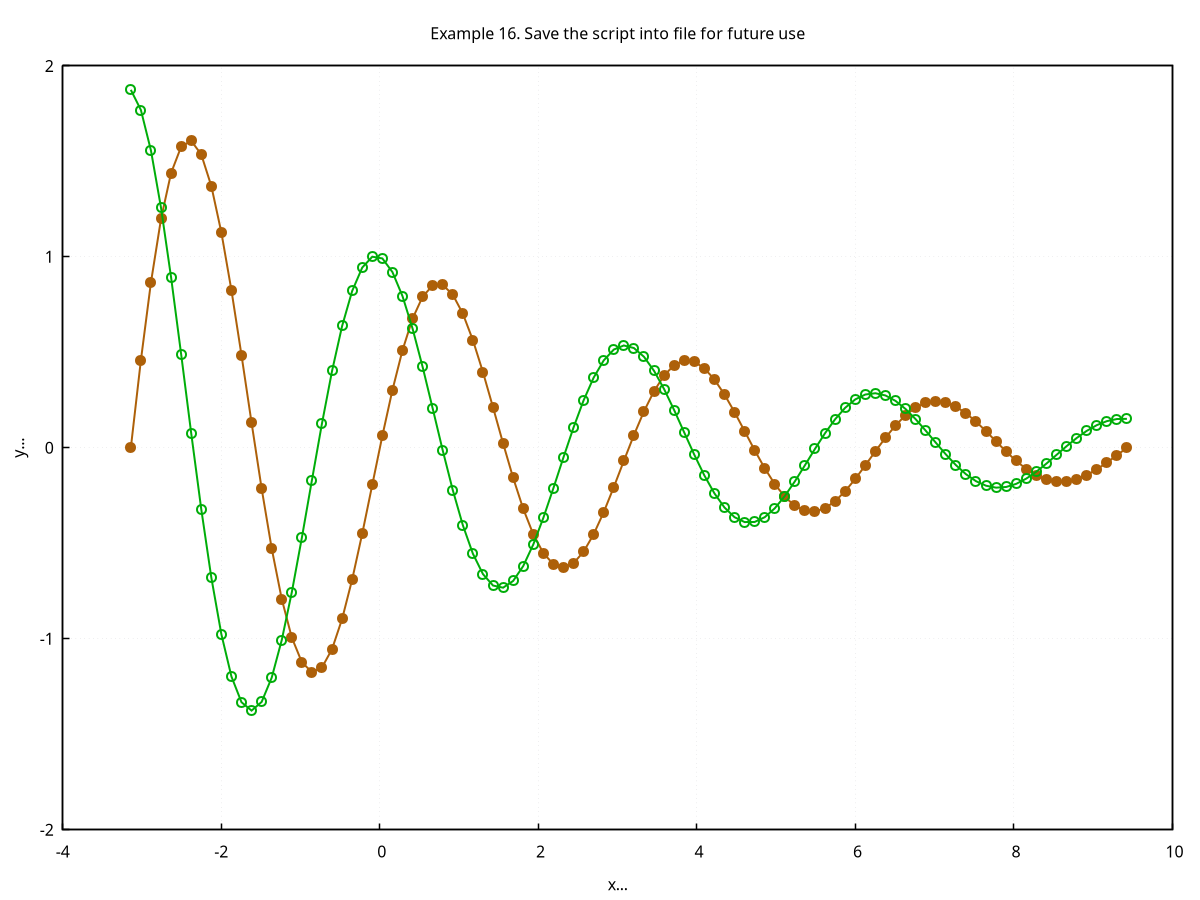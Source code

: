 # ogpf libray
# Rev. 0.22 of March 9th, 2018
# Licence: MIT

# gnuplot global setting
set term wxt size 640,480 enhanced font "verdana,10" title "ogpf libray: Rev. 0.22 of March 9th, 2018"

# ogpf extra configuration
# -------------------------------------------
# color definitions
set style line 1 lc rgb "#800000" lt 1 lw 2
set style line 2 lc rgb "#ff0000" lt 1 lw 2
set style line 3 lc rgb "#ff4500" lt 1 lw 2
set style line 4 lc rgb "#ffa500" lt 1 lw 2
set style line 5 lc rgb "#006400" lt 1 lw 2
set style line 6 lc rgb "#0000ff" lt 1 lw 2
set style line 7 lc rgb "#9400d3" lt 1 lw 2

# Axes
set border linewidth 1.15
set tics nomirror

# grid
# Add light grid to plot
set style line 102 lc rgb "#d6d7d9" lt 0 lw 1
set grid back ls 102

# plot style
set style data linespoints

# -------------------------------------------

 
# options
set border linewidth 1.5
set style line 1 lc rgb "#ad6009" lt 1 lw 2 pt 7 ps 1.5 # --- red like
set style line 2 lc rgb "#00ad09" lt 2 lw 2 pt 6 ps 1.5 # --- green like
unset key
set grid
set ytics 1
set tics scale 0.75


 
# plot scale
 
# Annotation: title and labels
set title "Example 16. Save the script into file for future use" font ","
set xlabel "x..." font ","
set ylabel "y..." font ","
 
# axes setting

plot "-" notitle with lp ls 1 \
, "-" notitle with lp ls 2
  -3.1415926535897931        4.5910932956073099E-016
  -3.0146596170811146       0.45896514904473829     
  -2.8877265805724361       0.86623710543612931     
  -2.7607935440637577        1.1986663098468120     
  -2.6338605075550792        1.4389736209770692     
  -2.5069274710464007        1.5765504259238865     
  -2.3799944345377222        1.6077980694092351     
  -2.2530613980290433        1.5360079820925832     
  -2.1261283615203652        1.3708128128162362     
  -1.9991953250116865        1.1272644493531387     
  -1.8722622885030080       0.82461559794077954     
  -1.7453292519943295       0.48489650884350100     
  -1.6183962154856508       0.13138683230696224     
  -1.4914631789769723      -0.21291574073836098     
  -1.3645301424682938      -0.52673322838778258     
  -1.2375971059596154      -0.79176537546083969     
  -1.1106640694509369      -0.99369742574039177     
 -0.98373103294225839       -1.1229064226466299     
 -0.85679799643357990       -1.1748363783478113     
 -0.72986495992490141       -1.1500350220302313     
 -0.60293192341622293       -1.0538665614193017     
 -0.47599888690754444      -0.89593462844136673     
 -0.34906585039886595      -0.68926618262142969     
 -0.22213281389018746      -0.44931972155031208     
  -9.5199777381508532E-002 -0.19288910205211812     
   3.1733259127169955E-002   6.3022664780474150E-002
  0.15866629563584844       0.30228706755106999     
  0.28559933214452693       0.51062489937436306     
  0.41253236865320542       0.67641606853702740     
  0.53946540516188390       0.79130146460986484     
  0.66639844167056239       0.85054918222043630     
  0.79333147817924088       0.85317365060500905     
  0.92026451468791937       0.80181238159117818     
   1.0471975511965983       0.70238011547514878     
   1.1741305877052763       0.56353321661508671     
   1.3010636242139553       0.39598752202052373     
   1.4279966607226333       0.21173995805146884     
   1.5549296972313122        2.3247824001673557E-002
   1.6818627337399903      -0.15738035472170656     
   1.8087957702486692      -0.31913189992679603     
   1.9357288067573473      -0.45273089514694098     
   2.0626618432660262      -0.55113773966300728     
   2.1895948797747042      -0.60988280630795222     
   2.3165279162833832      -0.62722135403240398     
   2.4434609527920612      -0.60410876544165193     
   2.5703939893007401      -0.54400656736728681     
   2.6973270258094182      -0.45253985646905065     
   2.8242600623180971      -0.33703511087653226     
   2.9511930988267761      -0.20597348467489635     
   3.0781261353354541       -6.8398279612224541E-002
   3.2050591718441330        6.6683734668667435E-002
   3.3319922083528111       0.19086905622417635     
   3.4589252448614900       0.29685804898230839     
   3.5858582813701680       0.37886107787468232     
   3.7127913178788470       0.43288922048518663     
   3.8397243543875250       0.45691691843814486     
   3.9666573908962039       0.45091264103010065     
   4.0935904274048820       0.41674215965023714     
   4.2205234639135609       0.35795684520797755     
   4.3474565004222390       0.27948604412769218     
   4.4743895369309179       0.18725770006301190     
   4.6013225734395959        8.7774721492865387E-002
   4.7282556099482749       -1.2323972555096072E-002
   4.8551886464569529      -0.10668926154255463     
   4.9821216829656318      -0.18964825917718633     
   5.1090547194743099      -0.25652893168773272     
   5.2359877559829897      -0.30390546770764099     
   5.3629207924916678      -0.32975283427111263     
   5.4898538290003458      -0.33350525852861274     
   5.6167868655090238      -0.31601969981040878     
   5.7437199020177037      -0.27945132135934708     
   5.8706529385263817      -0.22705317899291255     
   5.9975859750350597      -0.16291652286686867     
   6.1245190115437378       -9.1671045551204422E-002
   6.2514520480524176       -1.8165980875737363E-002
   6.3783850845610957        5.2846868111301751E-002
   6.5053181210697737       0.11700825900206352     
   6.6322511575784517       0.17060724921585479     
   6.7591841940871316       0.21078335127681919     
   6.8861172305958096       0.23566499602846475     
   7.0130502671044876       0.24443871654678440     
   7.1399833036131675       0.23734811530728547     
   7.2669163401218455       0.21562615593846746     
   7.3938493766305236       0.18136835440264576     
   7.5207824131392016       0.13735780011641915     
   7.6477154496478814        8.6855437090626778E-002
   7.7746484861565595        3.3370563232546419E-002
   7.9015815226652375       -1.9572985851168921E-002
   8.0285145591739155       -6.8659995473719038E-002
   8.1554475956825954      -0.11098281383648466     
   8.2823806321912734      -0.14420471818014433     
   8.4093136686999514      -0.16667915398796881     
   8.5362467052086295      -0.17751950491464763     
   8.6631797417173093      -0.17661743829312865     
   8.7901127782259874      -0.16461121398295633     
   8.9170458147346654      -0.14280843413983810     
   9.0439788512433452      -0.11307036569544616     
   9.1709118877520233       -7.7667039959304018E-002
   9.2978449242607013       -3.9113722750465707E-002
   9.4247779607693793       -1.1156713733494380E-016
e
  -3.1415926535897931        1.8744560875853382     
  -3.0146596170811146        1.7688961993700107     
  -2.8877265805724361        1.5569021730817934     
  -2.7607935440637577        1.2571250455838907     
  -2.6338605075550792       0.89283374777178126     
  -2.5069274710464007       0.49021766194763722     
  -2.3799944345377222        7.6588861602761210E-002
  -2.2530613980290433      -0.32139751811050421     
  -2.1261283615203652      -0.67939333929564472     
  -1.9991953250116865      -0.97678020564493484     
  -1.8722622885030080       -1.1977863361353154     
  -1.7453292519943295       -1.3322422088198980     
  -1.6183962154856508       -1.3759451583615907     
  -1.4914631789769723       -1.3306292714771919     
  -1.3645301424682938       -1.2035620206556739     
  -1.2375971059596154       -1.0068115768991988     
  -1.1106640694509369      -0.75624735500096707     
 -0.98373103294225839      -0.47035008756607311     
 -0.85679799643357990      -0.16891597020208116     
 -0.72986495992490141       0.12825807837297684     
 -0.60293192341622293       0.40262411462379694     
 -0.47599888690754444       0.63799216075974341     
 -0.34906585039886595       0.82143544939278557     
 -0.22213281389018746       0.94394486614852868     
  -9.5199777381508532E-002   1.0008036952904282     
   3.1733259127169955E-002  0.99167285950225226     
  0.15866629563584844       0.92039560536208764     
  0.28559933214452693       0.79454785262403649     
  0.41253236865320542       0.62477518221596418     
  0.53946540516188390       0.42396887760326984     
  0.66639844167056239       0.20634099894964789     
  0.79333147817924088       -1.3538126360766806E-002
  0.92026451468791937      -0.22167737869623730     
   1.0471975511965983      -0.40551934874301870     
   1.1741305877052763      -0.55466203558119076     
   1.3010636242139553      -0.66140875832780088     
   1.4279966607226333      -0.72112007309883253     
   1.5549296972313122      -0.73235528273599537     
   1.6818627337399903      -0.69680502300307001     
   1.8087957702486692      -0.61902952361249919     
   1.9357288067573473      -0.50602868633910469     
   2.0626618432660262      -0.36667944467804209     
   2.1895948797747042      -0.21108249153981332     
   2.3165279162833832       -4.9864099010065284E-002
   2.4434609527920612       0.10652067462984451     
   2.5703939893007401       0.24843947487567977     
   2.6973270258094182       0.36764995601570144     
   2.8242600623180971       0.45775125821861368     
   2.9511930988267761       0.51449689176706170     
   3.0781261353354541       0.53595613905347328     
   3.2050591718441330       0.52252128523269592     
   3.3319922083528111       0.47676785347808170     
   3.4589252448614900       0.40318394448747619     
   3.5858582813701680       0.30779224553498374     
   3.7127913178788470       0.19769388288298254     
   3.8397243543875250        8.0566780662814072E-002
   3.9666573908962039       -3.5847555942831830E-002
   4.0935904274048820      -0.14423586380665537     
   4.2205234639135609      -0.23815356447885691     
   4.3474565004222390      -0.31238856741629328     
   4.4743895369309179      -0.36322926316475629     
   4.6013225734395959      -0.38862453282098414     
   4.7282556099482749      -0.38823101914260610     
   4.8551886464569529      -0.36335025656199665     
   4.9821216829656318      -0.31676508133736153     
   5.1090547194743099      -0.25249063451848514     
   5.2359877559829897      -0.17545990358920485     
   5.3629207924916678       -9.1166893399440757E-002
   5.4898538290003458       -5.2920484929869921E-003
   5.6167868655090238        7.6665549635138677E-002
   5.7437199020177037       0.14972632853635268     
   5.8706529385263817       0.20971883708325284     
   5.9975859750350597       0.25350305784039567     
   6.1245190115437378       0.27911755586441567     
   6.2514520480524176       0.28584494583744868     
   6.3783850845610957       0.27419558869648197     
   6.5053181210697737       0.24581459500795119     
   6.6322511575784517       0.20332180217561119     
   6.7591841940871316       0.15009814495866233     
   6.8861172305958096        9.0034558308781446E-002
   7.0130502671044876        2.7261117673530587E-002
   7.1399833036131675       -3.4125507101804203E-002
   7.2669163401218455       -9.0318996562646151E-002
   7.3938493766305236      -0.13802927807293375     
   7.5207824131392016      -0.17466465144945797     
   7.6477154496478814      -0.19846081419562062     
   7.7746484861565595      -0.20855127051161673     
   7.9015815226652375      -0.20497758141908240     
   8.0285145591739155      -0.18864178718390023     
   8.1554475956825954      -0.16120686813486276     
   8.2823806321912734      -0.12495409959907719     
   8.4093136686999514       -8.2608439285167146E-002
   8.5362467052086295       -3.7144551956068146E-002
   8.6631797417173093        8.4133255260328242E-003
   8.7901127782259874        5.1184740508251274E-002
   8.9170458147346654        8.8607732350169985E-002
   9.0439788512433452       0.11858478665946766     
   9.1709118877520233       0.13959224619983349     
   9.2978449242607013       0.15074808111359894     
   9.4247779607693793       0.15183580198064889     
e
